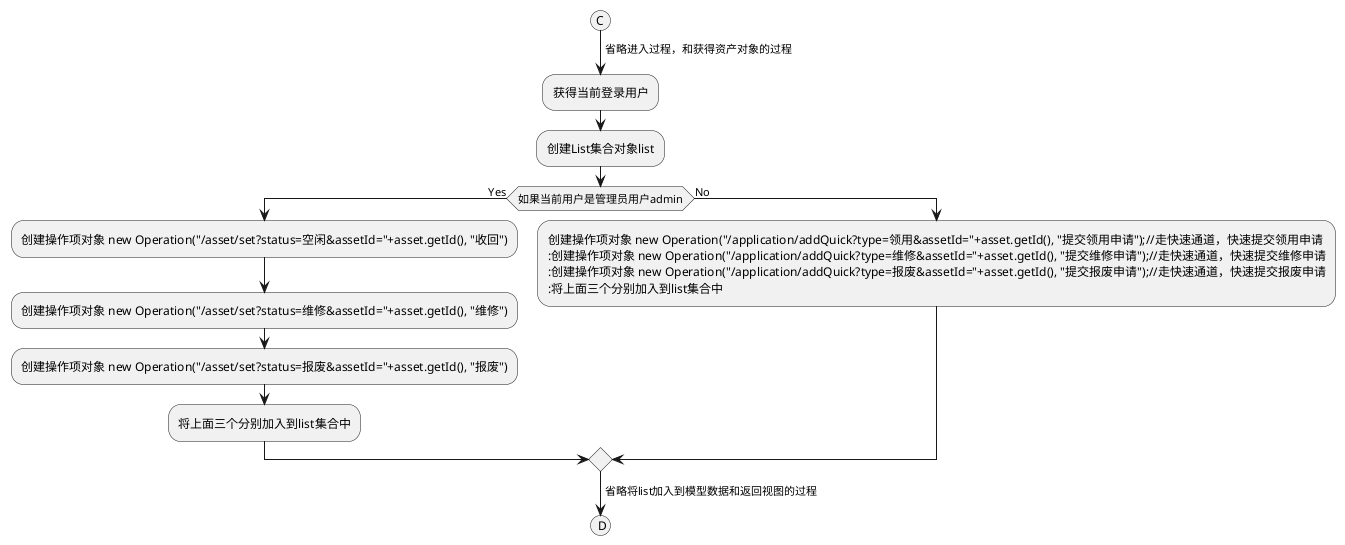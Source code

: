 @startuml
(C)
->省略进入过程，和获得资产对象的过程;
:获得当前登录用户;
:创建List集合对象list;
if (如果当前用户是管理员用户admin) then (Yes)
:创建操作项对象 new Operation("/asset/set?status=空闲&assetId="+asset.getId(), "收回");
:创建操作项对象 new Operation("/asset/set?status=维修&assetId="+asset.getId(), "维修");
:创建操作项对象 new Operation("/asset/set?status=报废&assetId="+asset.getId(), "报废");
:将上面三个分别加入到list集合中;
else (No)
:创建操作项对象 new Operation("/application/addQuick?type=领用&assetId="+asset.getId(), "提交领用申请");//走快速通道，快速提交领用申请
:创建操作项对象 new Operation("/application/addQuick?type=维修&assetId="+asset.getId(), "提交维修申请");//走快速通道，快速提交维修申请
:创建操作项对象 new Operation("/application/addQuick?type=报废&assetId="+asset.getId(), "提交报废申请");//走快速通道，快速提交报废申请
:将上面三个分别加入到list集合中;
endif
->省略将list加入到模型数据和返回视图的过程;
(D)
@enduml